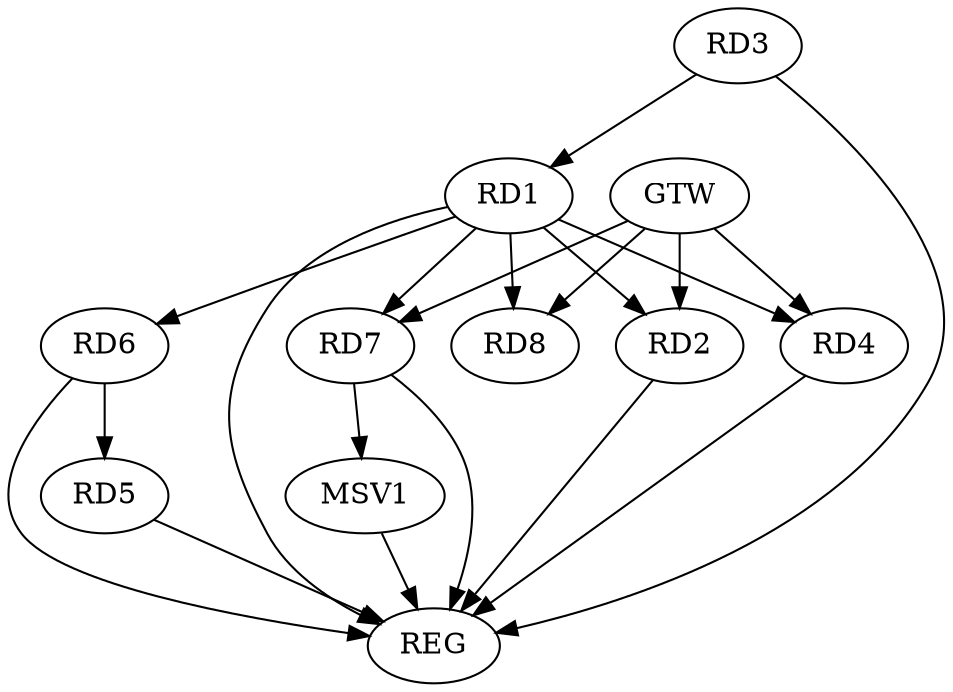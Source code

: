 strict digraph G {
  RD1 [ label="RD1" ];
  RD2 [ label="RD2" ];
  RD3 [ label="RD3" ];
  RD4 [ label="RD4" ];
  RD5 [ label="RD5" ];
  RD6 [ label="RD6" ];
  RD7 [ label="RD7" ];
  RD8 [ label="RD8" ];
  GTW [ label="GTW" ];
  REG [ label="REG" ];
  MSV1 [ label="MSV1" ];
  RD3 -> RD1;
  RD1 -> RD6;
  RD6 -> RD5;
  GTW -> RD2;
  GTW -> RD4;
  GTW -> RD7;
  GTW -> RD8;
  RD1 -> REG;
  RD2 -> REG;
  RD3 -> REG;
  RD4 -> REG;
  RD5 -> REG;
  RD6 -> REG;
  RD7 -> REG;
  RD1 -> RD2;
  RD1 -> RD8;
  RD1 -> RD7;
  RD1 -> RD4;
  RD7 -> MSV1;
  MSV1 -> REG;
}
